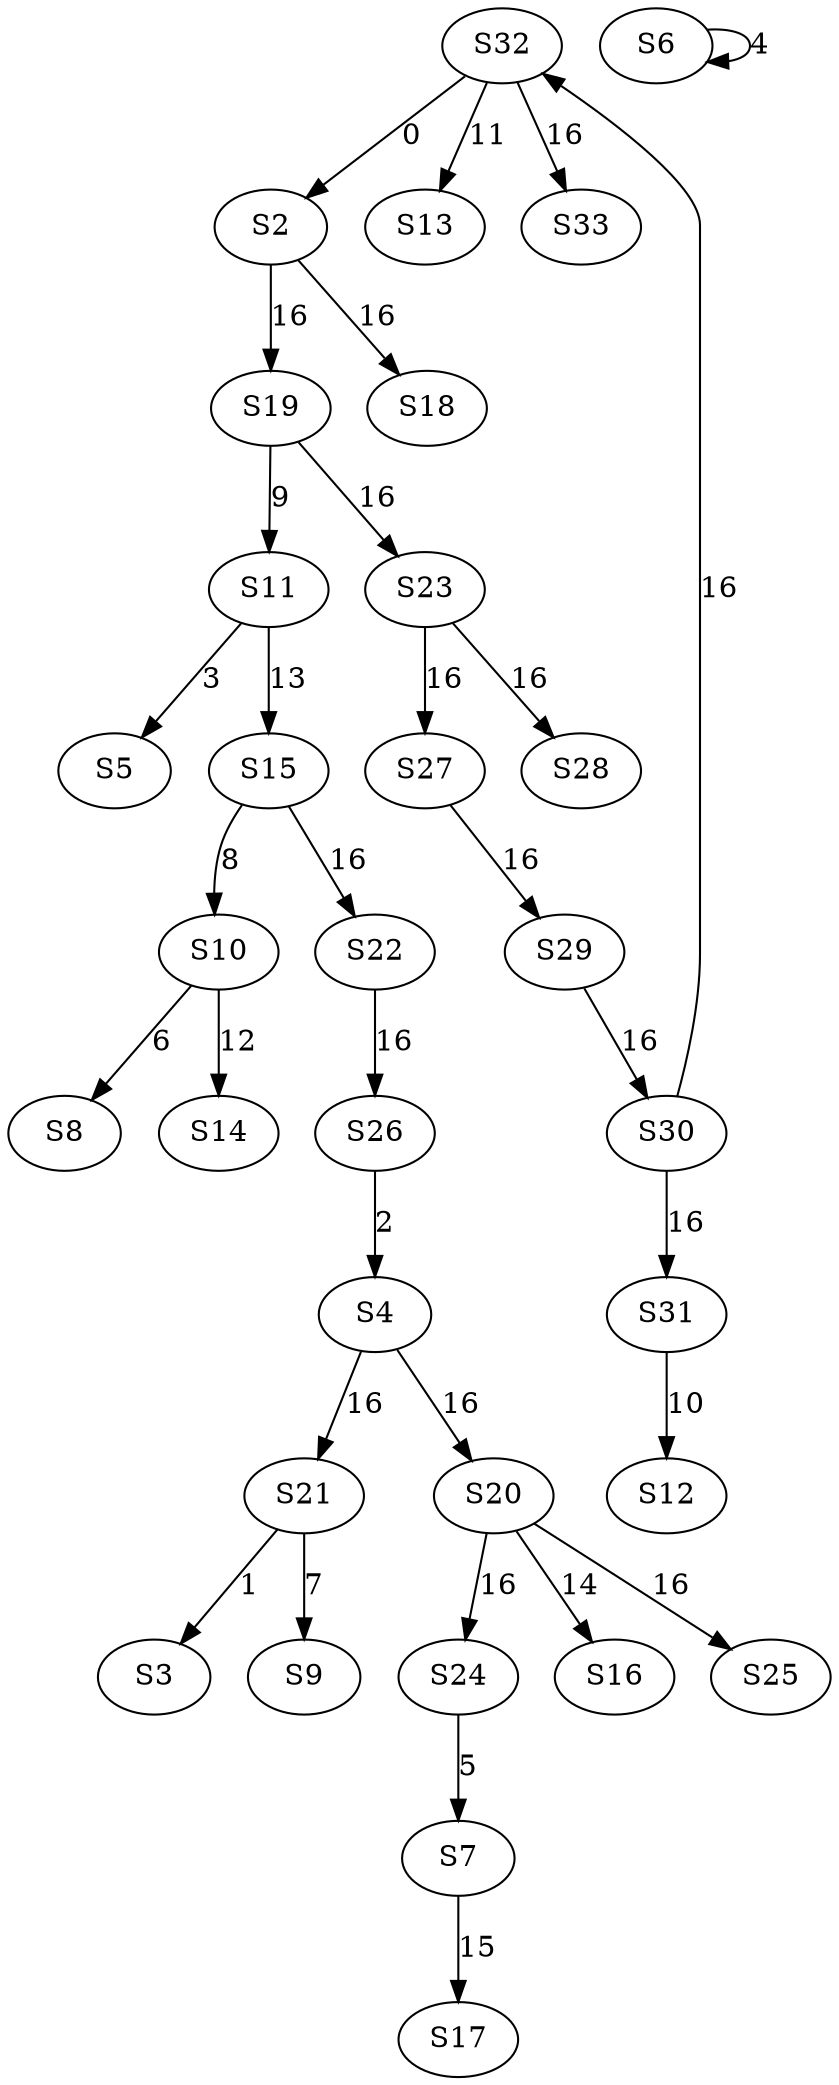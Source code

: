 strict digraph {
	S32 -> S2 [ label = 0 ];
	S21 -> S3 [ label = 1 ];
	S26 -> S4 [ label = 2 ];
	S11 -> S5 [ label = 3 ];
	S6 -> S6 [ label = 4 ];
	S24 -> S7 [ label = 5 ];
	S10 -> S8 [ label = 6 ];
	S21 -> S9 [ label = 7 ];
	S15 -> S10 [ label = 8 ];
	S19 -> S11 [ label = 9 ];
	S31 -> S12 [ label = 10 ];
	S32 -> S13 [ label = 11 ];
	S10 -> S14 [ label = 12 ];
	S11 -> S15 [ label = 13 ];
	S20 -> S16 [ label = 14 ];
	S7 -> S17 [ label = 15 ];
	S2 -> S18 [ label = 16 ];
	S2 -> S19 [ label = 16 ];
	S4 -> S20 [ label = 16 ];
	S4 -> S21 [ label = 16 ];
	S15 -> S22 [ label = 16 ];
	S19 -> S23 [ label = 16 ];
	S20 -> S24 [ label = 16 ];
	S20 -> S25 [ label = 16 ];
	S22 -> S26 [ label = 16 ];
	S23 -> S27 [ label = 16 ];
	S23 -> S28 [ label = 16 ];
	S27 -> S29 [ label = 16 ];
	S29 -> S30 [ label = 16 ];
	S30 -> S31 [ label = 16 ];
	S30 -> S32 [ label = 16 ];
	S32 -> S33 [ label = 16 ];
}